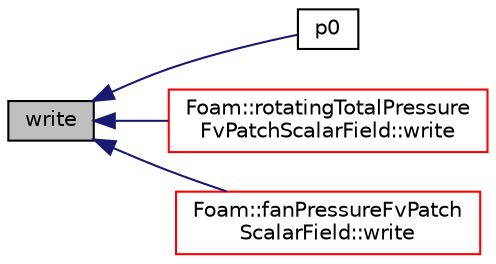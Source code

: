 digraph "write"
{
  bgcolor="transparent";
  edge [fontname="Helvetica",fontsize="10",labelfontname="Helvetica",labelfontsize="10"];
  node [fontname="Helvetica",fontsize="10",shape=record];
  rankdir="LR";
  Node191 [label="write",height=0.2,width=0.4,color="black", fillcolor="grey75", style="filled", fontcolor="black"];
  Node191 -> Node192 [dir="back",color="midnightblue",fontsize="10",style="solid",fontname="Helvetica"];
  Node192 [label="p0",height=0.2,width=0.4,color="black",URL="$a23101.html#a02eb73e3f74868ef7a7ad3d07529d81e",tooltip="Return reference to the total pressure to allow adjustment. "];
  Node191 -> Node193 [dir="back",color="midnightblue",fontsize="10",style="solid",fontname="Helvetica"];
  Node193 [label="Foam::rotatingTotalPressure\lFvPatchScalarField::write",height=0.2,width=0.4,color="red",URL="$a23065.html#a293fdfec8bdfbd5c3913ab4c9f3454ff",tooltip="Write. "];
  Node191 -> Node195 [dir="back",color="midnightblue",fontsize="10",style="solid",fontname="Helvetica"];
  Node195 [label="Foam::fanPressureFvPatch\lScalarField::write",height=0.2,width=0.4,color="red",URL="$a22885.html#a293fdfec8bdfbd5c3913ab4c9f3454ff",tooltip="Write. "];
}
